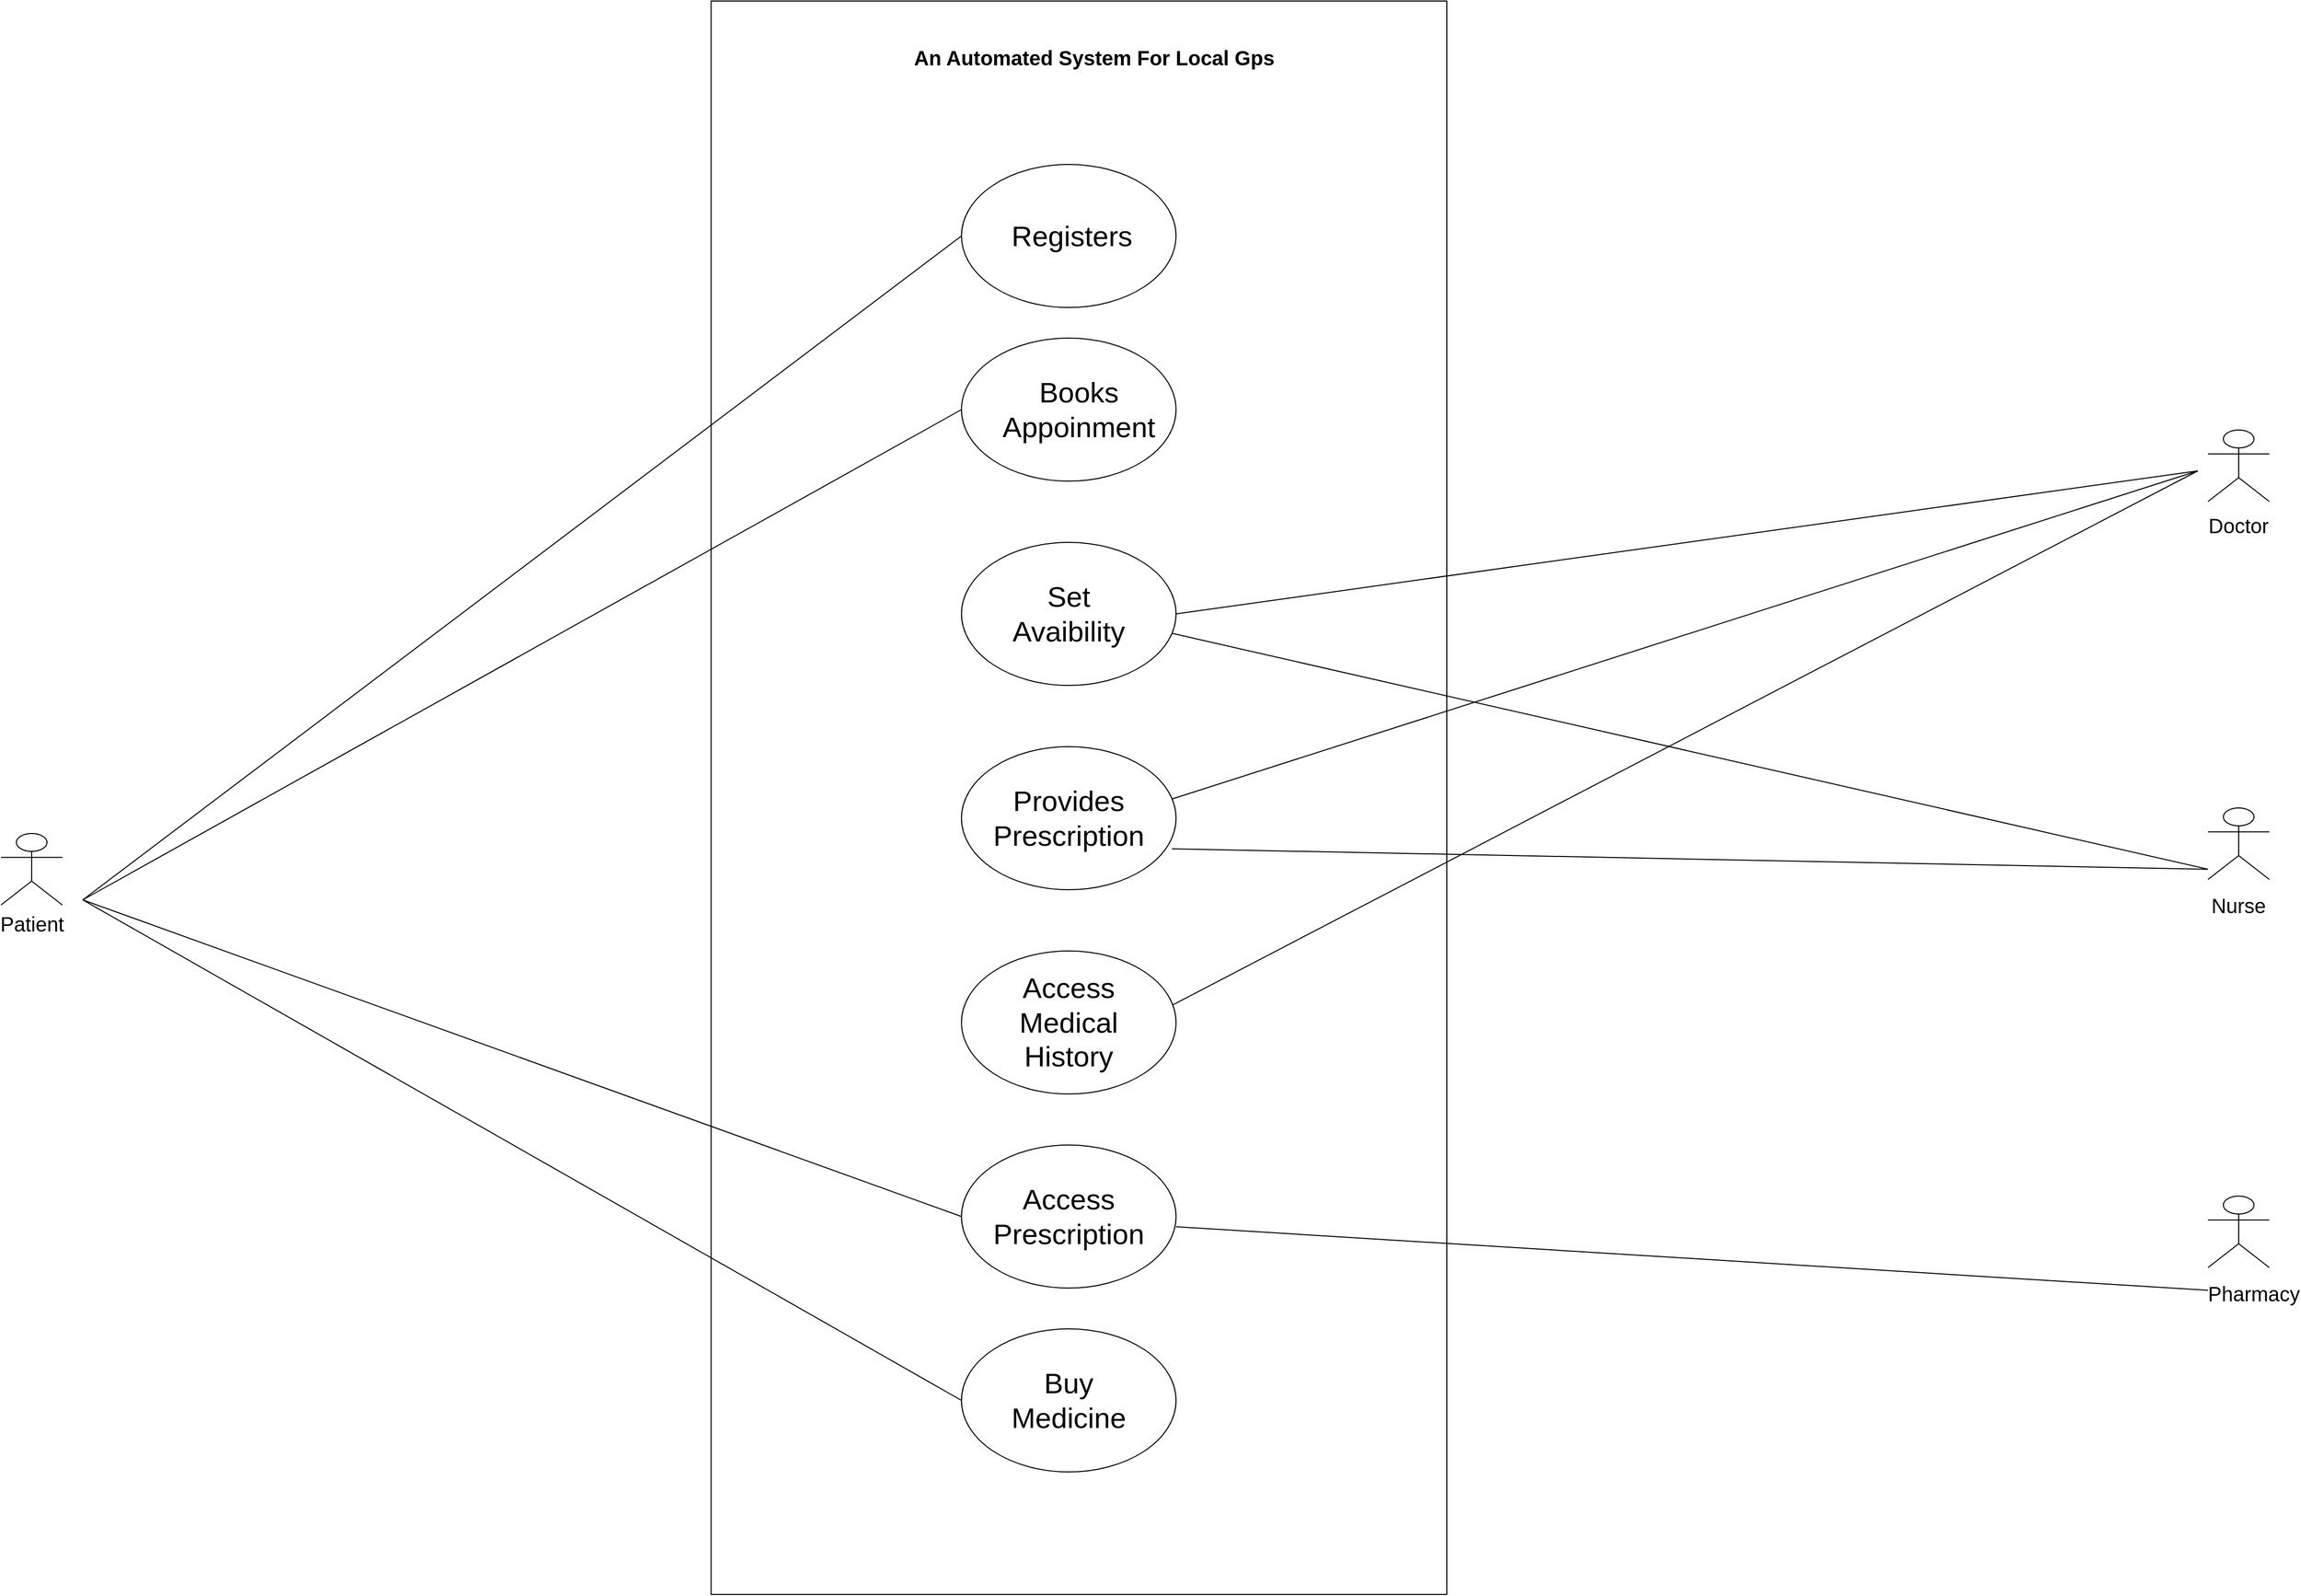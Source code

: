 <mxfile version="26.0.14">
  <diagram name="Page-1" id="ZpWjAPGUPTeUZyiMbzqK">
    <mxGraphModel dx="3452" dy="1305" grid="1" gridSize="10" guides="1" tooltips="1" connect="1" arrows="1" fold="1" page="1" pageScale="1" pageWidth="827" pageHeight="1169" math="0" shadow="0">
      <root>
        <mxCell id="0" />
        <mxCell id="1" parent="0" />
        <mxCell id="OK2OBcOgKMvEiMr-RDZd-8" value="" style="rounded=0;whiteSpace=wrap;html=1;fillColor=none;" parent="1" vertex="1">
          <mxGeometry x="75" y="30" width="720" height="1560" as="geometry" />
        </mxCell>
        <mxCell id="OK2OBcOgKMvEiMr-RDZd-9" value="" style="ellipse;whiteSpace=wrap;html=1;" parent="1" vertex="1">
          <mxGeometry x="320" y="190" width="210" height="140" as="geometry" />
        </mxCell>
        <mxCell id="OK2OBcOgKMvEiMr-RDZd-16" value="&lt;font style=&quot;font-size: 28px;&quot;&gt;Registers&lt;/font&gt;" style="text;html=1;align=left;verticalAlign=middle;whiteSpace=wrap;rounded=0;" parent="1" vertex="1">
          <mxGeometry x="367" y="245" width="116" height="30" as="geometry" />
        </mxCell>
        <mxCell id="OK2OBcOgKMvEiMr-RDZd-17" value="" style="ellipse;whiteSpace=wrap;html=1;" parent="1" vertex="1">
          <mxGeometry x="320" y="360" width="210" height="140" as="geometry" />
        </mxCell>
        <mxCell id="OK2OBcOgKMvEiMr-RDZd-18" value="&lt;font style=&quot;font-size: 28px;&quot;&gt;Books Appoinment&lt;/font&gt;" style="text;html=1;align=center;verticalAlign=middle;whiteSpace=wrap;rounded=0;" parent="1" vertex="1">
          <mxGeometry x="358" y="390" width="154" height="80" as="geometry" />
        </mxCell>
        <mxCell id="OK2OBcOgKMvEiMr-RDZd-20" value="" style="ellipse;whiteSpace=wrap;html=1;" parent="1" vertex="1">
          <mxGeometry x="320" y="560" width="210" height="140" as="geometry" />
        </mxCell>
        <mxCell id="OK2OBcOgKMvEiMr-RDZd-21" value="&lt;font style=&quot;font-size: 28px;&quot;&gt;Set Avaibility&lt;/font&gt;" style="text;html=1;align=center;verticalAlign=middle;whiteSpace=wrap;rounded=0;" parent="1" vertex="1">
          <mxGeometry x="348" y="590" width="154" height="80" as="geometry" />
        </mxCell>
        <mxCell id="OK2OBcOgKMvEiMr-RDZd-22" value="" style="ellipse;whiteSpace=wrap;html=1;" parent="1" vertex="1">
          <mxGeometry x="320" y="760" width="210" height="140" as="geometry" />
        </mxCell>
        <mxCell id="OK2OBcOgKMvEiMr-RDZd-23" value="&lt;font style=&quot;font-size: 28px;&quot;&gt;Provides Prescription&lt;/font&gt;" style="text;html=1;align=center;verticalAlign=middle;whiteSpace=wrap;rounded=0;" parent="1" vertex="1">
          <mxGeometry x="348" y="790" width="154" height="80" as="geometry" />
        </mxCell>
        <mxCell id="OK2OBcOgKMvEiMr-RDZd-26" value="" style="ellipse;whiteSpace=wrap;html=1;" parent="1" vertex="1">
          <mxGeometry x="320" y="960" width="210" height="140" as="geometry" />
        </mxCell>
        <mxCell id="OK2OBcOgKMvEiMr-RDZd-27" value="&lt;font style=&quot;font-size: 28px;&quot;&gt;Access Medical History&lt;/font&gt;" style="text;html=1;align=center;verticalAlign=middle;whiteSpace=wrap;rounded=0;" parent="1" vertex="1">
          <mxGeometry x="348" y="990" width="154" height="80" as="geometry" />
        </mxCell>
        <mxCell id="OK2OBcOgKMvEiMr-RDZd-30" value="" style="ellipse;whiteSpace=wrap;html=1;" parent="1" vertex="1">
          <mxGeometry x="320" y="1150" width="210" height="140" as="geometry" />
        </mxCell>
        <mxCell id="OK2OBcOgKMvEiMr-RDZd-32" value="" style="ellipse;whiteSpace=wrap;html=1;" parent="1" vertex="1">
          <mxGeometry x="320" y="1330" width="210" height="140" as="geometry" />
        </mxCell>
        <mxCell id="OK2OBcOgKMvEiMr-RDZd-33" value="&lt;font style=&quot;font-size: 28px;&quot;&gt;Access Prescription&lt;/font&gt;" style="text;html=1;align=center;verticalAlign=middle;whiteSpace=wrap;rounded=0;" parent="1" vertex="1">
          <mxGeometry x="348" y="1180" width="154" height="80" as="geometry" />
        </mxCell>
        <mxCell id="OK2OBcOgKMvEiMr-RDZd-37" value="&lt;font style=&quot;font-size: 20px;&quot;&gt;Patient&lt;/font&gt;" style="shape=umlActor;html=1;verticalLabelPosition=bottom;verticalAlign=top;align=center;" parent="1" vertex="1">
          <mxGeometry x="-620" y="845" width="60" height="70" as="geometry" />
        </mxCell>
        <mxCell id="OK2OBcOgKMvEiMr-RDZd-39" value="" style="shape=umlActor;html=1;verticalLabelPosition=bottom;verticalAlign=top;align=center;" parent="1" vertex="1">
          <mxGeometry x="1540" y="450" width="60" height="70" as="geometry" />
        </mxCell>
        <mxCell id="OK2OBcOgKMvEiMr-RDZd-40" value="" style="shape=umlActor;html=1;verticalLabelPosition=bottom;verticalAlign=top;align=center;" parent="1" vertex="1">
          <mxGeometry x="1540" y="820" width="60" height="70" as="geometry" />
        </mxCell>
        <mxCell id="OK2OBcOgKMvEiMr-RDZd-41" value="" style="shape=umlActor;html=1;verticalLabelPosition=bottom;verticalAlign=top;align=center;" parent="1" vertex="1">
          <mxGeometry x="1540" y="1200" width="60" height="70" as="geometry" />
        </mxCell>
        <mxCell id="OK2OBcOgKMvEiMr-RDZd-42" value="&lt;font style=&quot;font-size: 20px;&quot;&gt;Doctor&lt;/font&gt;" style="text;html=1;align=center;verticalAlign=middle;whiteSpace=wrap;rounded=0;" parent="1" vertex="1">
          <mxGeometry x="1540" y="530" width="60" height="25" as="geometry" />
        </mxCell>
        <mxCell id="OK2OBcOgKMvEiMr-RDZd-43" value="&lt;font style=&quot;font-size: 20px;&quot;&gt;Nurse&lt;/font&gt;" style="text;html=1;align=center;verticalAlign=middle;whiteSpace=wrap;rounded=0;" parent="1" vertex="1">
          <mxGeometry x="1540" y="900" width="60" height="30" as="geometry" />
        </mxCell>
        <mxCell id="OK2OBcOgKMvEiMr-RDZd-44" value="&lt;font style=&quot;font-size: 20px;&quot;&gt;Pharmacy&lt;/font&gt;" style="text;html=1;align=center;verticalAlign=middle;whiteSpace=wrap;rounded=0;" parent="1" vertex="1">
          <mxGeometry x="1540" y="1280" width="90" height="30" as="geometry" />
        </mxCell>
        <mxCell id="OK2OBcOgKMvEiMr-RDZd-45" value="" style="endArrow=none;html=1;rounded=0;entryX=0;entryY=0.5;entryDx=0;entryDy=0;" parent="1" target="OK2OBcOgKMvEiMr-RDZd-9" edge="1">
          <mxGeometry width="50" height="50" relative="1" as="geometry">
            <mxPoint x="-540" y="910" as="sourcePoint" />
            <mxPoint x="140" y="330" as="targetPoint" />
          </mxGeometry>
        </mxCell>
        <mxCell id="OK2OBcOgKMvEiMr-RDZd-47" value="" style="endArrow=none;html=1;rounded=0;entryX=0;entryY=0.5;entryDx=0;entryDy=0;" parent="1" target="OK2OBcOgKMvEiMr-RDZd-17" edge="1">
          <mxGeometry width="50" height="50" relative="1" as="geometry">
            <mxPoint x="-540" y="910" as="sourcePoint" />
            <mxPoint x="348" y="351.5" as="targetPoint" />
          </mxGeometry>
        </mxCell>
        <mxCell id="OK2OBcOgKMvEiMr-RDZd-49" value="" style="endArrow=none;html=1;rounded=0;entryX=0;entryY=0.5;entryDx=0;entryDy=0;" parent="1" target="OK2OBcOgKMvEiMr-RDZd-32" edge="1">
          <mxGeometry width="50" height="50" relative="1" as="geometry">
            <mxPoint x="-540" y="910" as="sourcePoint" />
            <mxPoint x="288.19" y="1073.25" as="targetPoint" />
          </mxGeometry>
        </mxCell>
        <mxCell id="OK2OBcOgKMvEiMr-RDZd-50" value="" style="endArrow=none;html=1;rounded=0;" parent="1" edge="1">
          <mxGeometry width="50" height="50" relative="1" as="geometry">
            <mxPoint x="530" y="630" as="sourcePoint" />
            <mxPoint x="1530" y="490" as="targetPoint" />
          </mxGeometry>
        </mxCell>
        <mxCell id="OK2OBcOgKMvEiMr-RDZd-51" value="" style="endArrow=none;html=1;rounded=0;exitX=0.983;exitY=0.365;exitDx=0;exitDy=0;exitPerimeter=0;" parent="1" source="OK2OBcOgKMvEiMr-RDZd-22" edge="1">
          <mxGeometry width="50" height="50" relative="1" as="geometry">
            <mxPoint x="530" y="810" as="sourcePoint" />
            <mxPoint x="1530" y="490" as="targetPoint" />
          </mxGeometry>
        </mxCell>
        <mxCell id="OK2OBcOgKMvEiMr-RDZd-52" value="" style="endArrow=none;html=1;rounded=0;exitX=0.986;exitY=0.376;exitDx=0;exitDy=0;exitPerimeter=0;" parent="1" source="OK2OBcOgKMvEiMr-RDZd-26" edge="1">
          <mxGeometry width="50" height="50" relative="1" as="geometry">
            <mxPoint x="530" y="1180" as="sourcePoint" />
            <mxPoint x="1530" y="490" as="targetPoint" />
          </mxGeometry>
        </mxCell>
        <mxCell id="OK2OBcOgKMvEiMr-RDZd-53" value="" style="endArrow=none;html=1;rounded=0;entryX=0;entryY=0.5;entryDx=0;entryDy=0;" parent="1" edge="1" target="OK2OBcOgKMvEiMr-RDZd-30">
          <mxGeometry width="50" height="50" relative="1" as="geometry">
            <mxPoint x="-540" y="910" as="sourcePoint" />
            <mxPoint x="327" y="1360.5" as="targetPoint" />
          </mxGeometry>
        </mxCell>
        <mxCell id="OK2OBcOgKMvEiMr-RDZd-54" value="" style="endArrow=none;html=1;rounded=0;" parent="1" target="OK2OBcOgKMvEiMr-RDZd-44" edge="1">
          <mxGeometry width="50" height="50" relative="1" as="geometry">
            <mxPoint x="530" y="1230" as="sourcePoint" />
            <mxPoint x="1523" y="853.5" as="targetPoint" />
          </mxGeometry>
        </mxCell>
        <mxCell id="OK2OBcOgKMvEiMr-RDZd-55" value="" style="endArrow=none;html=1;rounded=0;exitX=0.981;exitY=0.636;exitDx=0;exitDy=0;exitPerimeter=0;" parent="1" source="OK2OBcOgKMvEiMr-RDZd-20" edge="1">
          <mxGeometry width="50" height="50" relative="1" as="geometry">
            <mxPoint x="540" y="1020" as="sourcePoint" />
            <mxPoint x="1540" y="880" as="targetPoint" />
          </mxGeometry>
        </mxCell>
        <mxCell id="OK2OBcOgKMvEiMr-RDZd-56" value="&lt;b&gt;An Automated System For Local Gps&lt;/b&gt;" style="text;html=1;align=center;verticalAlign=middle;whiteSpace=wrap;rounded=0;fontSize=20;" parent="1" vertex="1">
          <mxGeometry x="200" y="70" width="500" height="30" as="geometry" />
        </mxCell>
        <mxCell id="59RilD-2cVBZHocLFVtj-5" value="&lt;font style=&quot;font-size: 28px;&quot;&gt;Buy Medicine&lt;/font&gt;" style="text;html=1;align=center;verticalAlign=middle;whiteSpace=wrap;rounded=0;" vertex="1" parent="1">
          <mxGeometry x="348" y="1360" width="154" height="80" as="geometry" />
        </mxCell>
        <mxCell id="59RilD-2cVBZHocLFVtj-6" value="" style="endArrow=none;html=1;rounded=0;exitX=0.981;exitY=0.636;exitDx=0;exitDy=0;exitPerimeter=0;" edge="1" parent="1">
          <mxGeometry width="50" height="50" relative="1" as="geometry">
            <mxPoint x="526" y="860" as="sourcePoint" />
            <mxPoint x="1540" y="880" as="targetPoint" />
          </mxGeometry>
        </mxCell>
      </root>
    </mxGraphModel>
  </diagram>
</mxfile>
